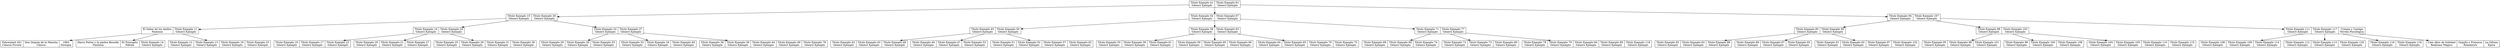 digraph G {
  node [shape=record];
  node0 [label="Título Ejemplo 41\nGénero Ejemplo | Título Ejemplo 81\nGénero Ejemplo"];
  node1 [label="Título Ejemplo 15\nGénero Ejemplo | Título Ejemplo 28\nGénero Ejemplo"];
  node2 [label="El Señor de los Anillos\nFantasía | Título Ejemplo 11\nGénero Ejemplo"];
  node3 [label="Fahrenheit 451\nCiencia Ficción | Don Quijote de la Mancha\nClásico | 1984\nDistopía"];
  node2 -> node3;
  node4 [label="Harry Potter y la piedra filosofal\nFantasía | El Principito\nFábula | Título Ejemplo 14\nGénero Ejemplo"];
  node2 -> node4;
  node5 [label="Título Ejemplo 12\nGénero Ejemplo | Título Ejemplo 13\nGénero Ejemplo | Título Ejemplo 18\nGénero Ejemplo | Título Ejemplo 23\nGénero Ejemplo"];
  node2 -> node5;
  node1 -> node2;
  node6 [label="Título Ejemplo 19\nGénero Ejemplo | Título Ejemplo 24\nGénero Ejemplo"];
  node7 [label="Título Ejemplo 16\nGénero Ejemplo | Título Ejemplo 17\nGénero Ejemplo | Título Ejemplo 22\nGénero Ejemplo"];
  node6 -> node7;
  node8 [label="Título Ejemplo 20\nGénero Ejemplo | Título Ejemplo 21\nGénero Ejemplo | Título Ejemplo 27\nGénero Ejemplo"];
  node6 -> node8;
  node9 [label="Título Ejemplo 25\nGénero Ejemplo | Título Ejemplo 26\nGénero Ejemplo | Título Ejemplo 31\nGénero Ejemplo | Título Ejemplo 36\nGénero Ejemplo"];
  node6 -> node9;
  node1 -> node6;
  node10 [label="Título Ejemplo 32\nGénero Ejemplo | Título Ejemplo 37\nGénero Ejemplo"];
  node11 [label="Título Ejemplo 29\nGénero Ejemplo | Título Ejemplo 30\nGénero Ejemplo | Título Ejemplo 35\nGénero Ejemplo"];
  node10 -> node11;
  node12 [label="Título Ejemplo 33\nGénero Ejemplo | Título Ejemplo 34\nGénero Ejemplo | Título Ejemplo 40\nGénero Ejemplo"];
  node10 -> node12;
  node13 [label="Título Ejemplo 38\nGénero Ejemplo | Título Ejemplo 39\nGénero Ejemplo | Título Ejemplo 44\nGénero Ejemplo | Título Ejemplo 49\nGénero Ejemplo | Título Ejemplo 76\nGénero Ejemplo"];
  node10 -> node13;
  node1 -> node10;
  node0 -> node1;
  node14 [label="Título Ejemplo 54\nGénero Ejemplo | Título Ejemplo 67\nGénero Ejemplo"];
  node15 [label="Título Ejemplo 45\nGénero Ejemplo | Título Ejemplo 50\nGénero Ejemplo"];
  node16 [label="Título Ejemplo 42\nGénero Ejemplo | Título Ejemplo 43\nGénero Ejemplo | Título Ejemplo 48\nGénero Ejemplo"];
  node15 -> node16;
  node17 [label="Título Ejemplo 46\nGénero Ejemplo | Título Ejemplo 47\nGénero Ejemplo | Título Ejemplo 53\nGénero Ejemplo"];
  node15 -> node17;
  node18 [label="Título Ejemplo 51\nGénero Ejemplo | Título Ejemplo 52\nGénero Ejemplo | Título Ejemplo 57\nGénero Ejemplo | Título Ejemplo 62\nGénero Ejemplo"];
  node15 -> node18;
  node14 -> node15;
  node19 [label="Título Ejemplo 58\nGénero Ejemplo | Título Ejemplo 63\nGénero Ejemplo"];
  node20 [label="Título Ejemplo 55\nGénero Ejemplo | Título Ejemplo 56\nGénero Ejemplo | Título Ejemplo 61\nGénero Ejemplo"];
  node19 -> node20;
  node21 [label="Título Ejemplo 59\nGénero Ejemplo | Título Ejemplo 60\nGénero Ejemplo | Título Ejemplo 66\nGénero Ejemplo"];
  node19 -> node21;
  node22 [label="Título Ejemplo 64\nGénero Ejemplo | Título Ejemplo 65\nGénero Ejemplo | Título Ejemplo 70\nGénero Ejemplo | Título Ejemplo 75\nGénero Ejemplo"];
  node19 -> node22;
  node14 -> node19;
  node23 [label="Título Ejemplo 71\nGénero Ejemplo | Título Ejemplo 77\nGénero Ejemplo"];
  node24 [label="Título Ejemplo 68\nGénero Ejemplo | Título Ejemplo 69\nGénero Ejemplo | Título Ejemplo 74\nGénero Ejemplo"];
  node23 -> node24;
  node25 [label="Título Ejemplo 72\nGénero Ejemplo | Título Ejemplo 73\nGénero Ejemplo | Título Ejemplo 80\nGénero Ejemplo"];
  node23 -> node25;
  node26 [label="Título Ejemplo 78\nGénero Ejemplo | Título Ejemplo 79\nGénero Ejemplo | Título Ejemplo 84\nGénero Ejemplo | Título Ejemplo 89\nGénero Ejemplo | Título Ejemplo 116\nGénero Ejemplo"];
  node23 -> node26;
  node14 -> node23;
  node0 -> node14;
  node27 [label="Título Ejemplo 94\nGénero Ejemplo | Título Ejemplo 107\nGénero Ejemplo"];
  node28 [label="Título Ejemplo 85\nGénero Ejemplo | Título Ejemplo 90\nGénero Ejemplo"];
  node29 [label="Título Ejemplo 82\nGénero Ejemplo | Título Ejemplo 83\nGénero Ejemplo | Título Ejemplo 88\nGénero Ejemplo"];
  node28 -> node29;
  node30 [label="Título Ejemplo 86\nGénero Ejemplo | Título Ejemplo 87\nGénero Ejemplo | Título Ejemplo 93\nGénero Ejemplo"];
  node28 -> node30;
  node31 [label="Título Ejemplo 91\nGénero Ejemplo | Título Ejemplo 92\nGénero Ejemplo | Título Ejemplo 97\nGénero Ejemplo | Título Ejemplo 102\nGénero Ejemplo"];
  node28 -> node31;
  node27 -> node28;
  node32 [label="Título Ejemplo 98\nGénero Ejemplo | Título Ejemplo 103\nGénero Ejemplo"];
  node33 [label="Título Ejemplo 95\nGénero Ejemplo | Título Ejemplo 96\nGénero Ejemplo | Título Ejemplo 101\nGénero Ejemplo"];
  node32 -> node33;
  node34 [label="Título Ejemplo 99\nGénero Ejemplo | Título Ejemplo 100\nGénero Ejemplo | Título Ejemplo 106\nGénero Ejemplo"];
  node32 -> node34;
  node35 [label="Título Ejemplo 104\nGénero Ejemplo | Título Ejemplo 105\nGénero Ejemplo | Título Ejemplo 110\nGénero Ejemplo | Título Ejemplo 115\nGénero Ejemplo"];
  node32 -> node35;
  node27 -> node32;
  node36 [label="Título Ejemplo 111\nGénero Ejemplo | Título Ejemplo 117\nGénero Ejemplo | Crimen y Castigo\nNovela Psicológica"];
  node37 [label="Título Ejemplo 108\nGénero Ejemplo | Título Ejemplo 109\nGénero Ejemplo | Título Ejemplo 114\nGénero Ejemplo"];
  node36 -> node37;
  node38 [label="Título Ejemplo 112\nGénero Ejemplo | Título Ejemplo 113\nGénero Ejemplo | Título Ejemplo 120\nGénero Ejemplo"];
  node36 -> node38;
  node39 [label="Título Ejemplo 118\nGénero Ejemplo | Título Ejemplo 119\nGénero Ejemplo"];
  node36 -> node39;
  node40 [label="Cien Años de Soledad\nRealismo Mágico | Orgullo y Prejuicio\nRomántica | La Odisea\nÉpica"];
  node36 -> node40;
  node27 -> node36;
  node0 -> node27;
}
